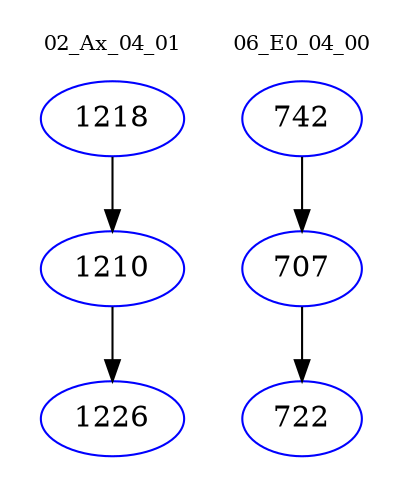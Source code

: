 digraph{
subgraph cluster_0 {
color = white
label = "02_Ax_04_01";
fontsize=10;
T0_1218 [label="1218", color="blue"]
T0_1218 -> T0_1210 [color="black"]
T0_1210 [label="1210", color="blue"]
T0_1210 -> T0_1226 [color="black"]
T0_1226 [label="1226", color="blue"]
}
subgraph cluster_1 {
color = white
label = "06_E0_04_00";
fontsize=10;
T1_742 [label="742", color="blue"]
T1_742 -> T1_707 [color="black"]
T1_707 [label="707", color="blue"]
T1_707 -> T1_722 [color="black"]
T1_722 [label="722", color="blue"]
}
}
